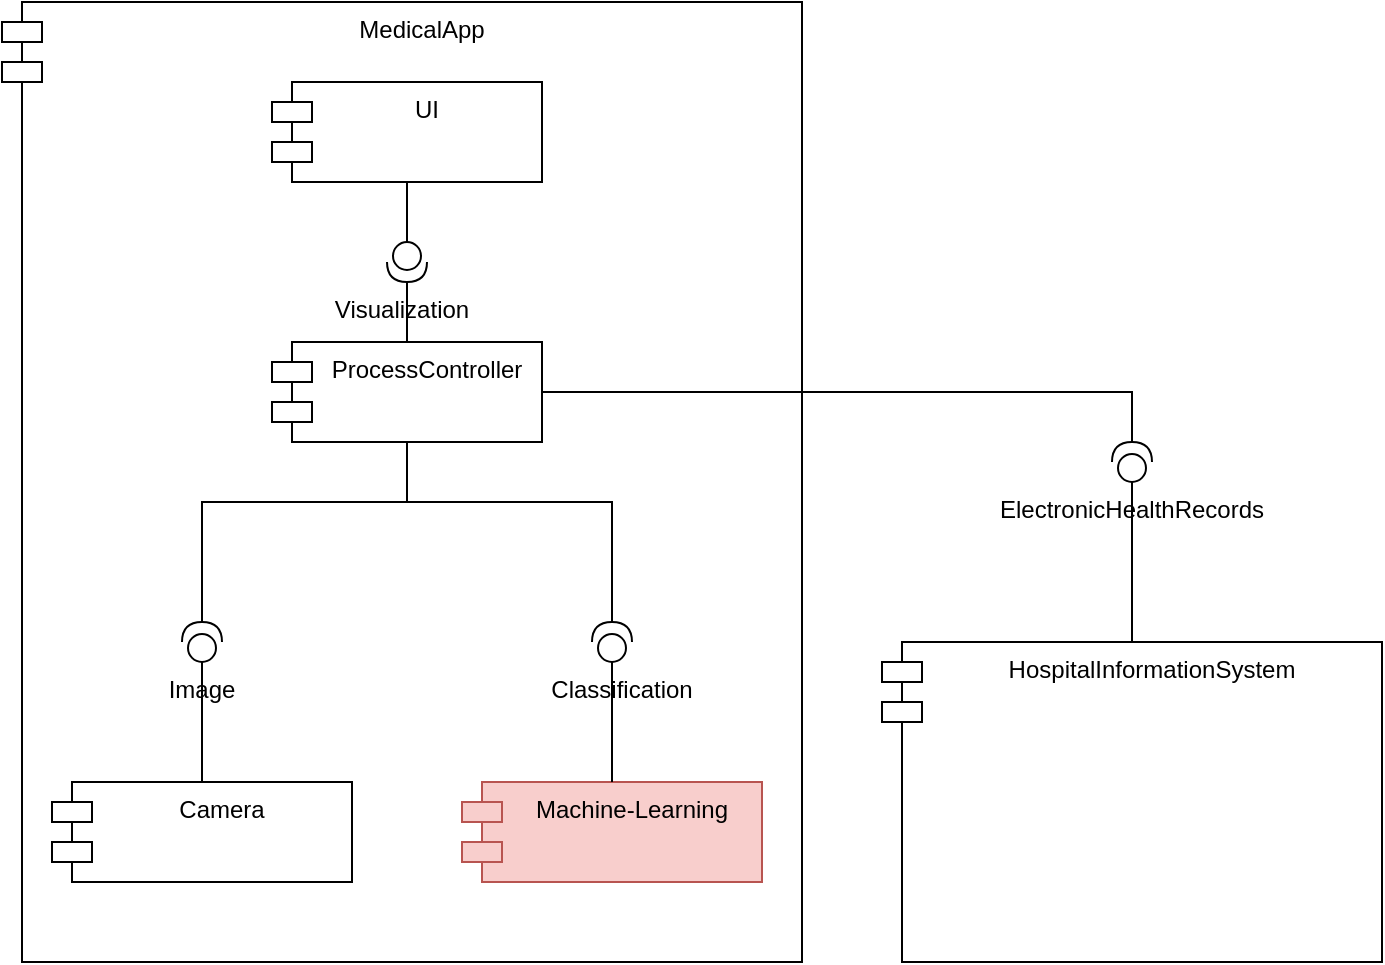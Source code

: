 <mxfile pages="2">
    <diagram id="B5FKCXFkGyoR0_Crlwwg" name="Page-1">
        <mxGraphModel dx="1122" dy="877" grid="1" gridSize="10" guides="1" tooltips="1" connect="1" arrows="1" fold="1" page="1" pageScale="1" pageWidth="827" pageHeight="1169" math="0" shadow="0">
            <root>
                <mxCell id="0"/>
                <mxCell id="1" parent="0"/>
                <mxCell id="CMDsCHogCMOUHDIitvif-1" value="MedicalApp" style="shape=module;align=left;spacingLeft=20;align=center;verticalAlign=top;" parent="1" vertex="1">
                    <mxGeometry x="70" y="100" width="400" height="480" as="geometry"/>
                </mxCell>
                <mxCell id="CMDsCHogCMOUHDIitvif-12" style="edgeStyle=orthogonalEdgeStyle;rounded=0;orthogonalLoop=1;jettySize=auto;html=1;entryX=1;entryY=0.5;entryDx=0;entryDy=0;entryPerimeter=0;endArrow=none;endFill=0;" parent="1" source="CMDsCHogCMOUHDIitvif-2" target="CMDsCHogCMOUHDIitvif-10" edge="1">
                    <mxGeometry relative="1" as="geometry">
                        <Array as="points">
                            <mxPoint x="273" y="350"/>
                            <mxPoint x="170" y="350"/>
                        </Array>
                    </mxGeometry>
                </mxCell>
                <mxCell id="CMDsCHogCMOUHDIitvif-13" style="edgeStyle=orthogonalEdgeStyle;rounded=0;orthogonalLoop=1;jettySize=auto;html=1;entryX=1;entryY=0.5;entryDx=0;entryDy=0;entryPerimeter=0;endArrow=none;endFill=0;" parent="1" source="CMDsCHogCMOUHDIitvif-2" target="CMDsCHogCMOUHDIitvif-11" edge="1">
                    <mxGeometry relative="1" as="geometry">
                        <Array as="points">
                            <mxPoint x="273" y="350"/>
                            <mxPoint x="375" y="350"/>
                        </Array>
                    </mxGeometry>
                </mxCell>
                <mxCell id="CMDsCHogCMOUHDIitvif-20" style="edgeStyle=orthogonalEdgeStyle;rounded=0;orthogonalLoop=1;jettySize=auto;html=1;entryX=1;entryY=0.5;entryDx=0;entryDy=0;entryPerimeter=0;endArrow=none;endFill=0;" parent="1" source="CMDsCHogCMOUHDIitvif-2" target="CMDsCHogCMOUHDIitvif-19" edge="1">
                    <mxGeometry relative="1" as="geometry"/>
                </mxCell>
                <mxCell id="CMDsCHogCMOUHDIitvif-2" value="ProcessController" style="shape=module;align=left;spacingLeft=20;align=center;verticalAlign=top;" parent="1" vertex="1">
                    <mxGeometry x="205" y="270" width="135" height="50" as="geometry"/>
                </mxCell>
                <mxCell id="CMDsCHogCMOUHDIitvif-3" value="Camera" style="shape=module;align=left;spacingLeft=20;align=center;verticalAlign=top;" parent="1" vertex="1">
                    <mxGeometry x="95" y="490" width="150" height="50" as="geometry"/>
                </mxCell>
                <mxCell id="CMDsCHogCMOUHDIitvif-4" value="Machine-Learning" style="shape=module;align=left;spacingLeft=20;align=center;verticalAlign=top;fillColor=#f8cecc;strokeColor=#b85450;" parent="1" vertex="1">
                    <mxGeometry x="300" y="490" width="150" height="50" as="geometry"/>
                </mxCell>
                <mxCell id="CMDsCHogCMOUHDIitvif-5" value="HospitalInformationSystem" style="shape=module;align=left;spacingLeft=20;align=center;verticalAlign=top;" parent="1" vertex="1">
                    <mxGeometry x="510" y="420" width="250" height="160" as="geometry"/>
                </mxCell>
                <mxCell id="CMDsCHogCMOUHDIitvif-8" style="edgeStyle=orthogonalEdgeStyle;rounded=0;orthogonalLoop=1;jettySize=auto;html=1;entryX=0;entryY=0.5;entryDx=0;entryDy=0;entryPerimeter=0;endArrow=none;endFill=0;" parent="1" source="CMDsCHogCMOUHDIitvif-6" target="CMDsCHogCMOUHDIitvif-7" edge="1">
                    <mxGeometry relative="1" as="geometry"/>
                </mxCell>
                <mxCell id="CMDsCHogCMOUHDIitvif-6" value="UI" style="shape=module;align=left;spacingLeft=20;align=center;verticalAlign=top;" parent="1" vertex="1">
                    <mxGeometry x="205" y="140" width="135" height="50" as="geometry"/>
                </mxCell>
                <mxCell id="CMDsCHogCMOUHDIitvif-9" style="edgeStyle=orthogonalEdgeStyle;rounded=0;orthogonalLoop=1;jettySize=auto;html=1;entryX=0.5;entryY=0;entryDx=0;entryDy=0;endArrow=none;endFill=0;" parent="1" source="CMDsCHogCMOUHDIitvif-7" target="CMDsCHogCMOUHDIitvif-2" edge="1">
                    <mxGeometry relative="1" as="geometry"/>
                </mxCell>
                <mxCell id="CMDsCHogCMOUHDIitvif-7" value="" style="shape=providedRequiredInterface;html=1;verticalLabelPosition=bottom;rotation=90;" parent="1" vertex="1">
                    <mxGeometry x="262.5" y="220" width="20" height="20" as="geometry"/>
                </mxCell>
                <mxCell id="CMDsCHogCMOUHDIitvif-14" style="edgeStyle=orthogonalEdgeStyle;rounded=0;orthogonalLoop=1;jettySize=auto;html=1;entryX=0.5;entryY=0;entryDx=0;entryDy=0;endArrow=none;endFill=0;" parent="1" source="CMDsCHogCMOUHDIitvif-10" target="CMDsCHogCMOUHDIitvif-3" edge="1">
                    <mxGeometry relative="1" as="geometry"/>
                </mxCell>
                <mxCell id="CMDsCHogCMOUHDIitvif-10" value="" style="shape=providedRequiredInterface;html=1;verticalLabelPosition=bottom;rotation=-90;" parent="1" vertex="1">
                    <mxGeometry x="160" y="410" width="20" height="20" as="geometry"/>
                </mxCell>
                <mxCell id="CMDsCHogCMOUHDIitvif-15" style="edgeStyle=orthogonalEdgeStyle;rounded=0;orthogonalLoop=1;jettySize=auto;html=1;entryX=0.5;entryY=0;entryDx=0;entryDy=0;endArrow=none;endFill=0;" parent="1" source="CMDsCHogCMOUHDIitvif-11" target="CMDsCHogCMOUHDIitvif-4" edge="1">
                    <mxGeometry relative="1" as="geometry"/>
                </mxCell>
                <mxCell id="CMDsCHogCMOUHDIitvif-11" value="" style="shape=providedRequiredInterface;html=1;verticalLabelPosition=bottom;rotation=-90;" parent="1" vertex="1">
                    <mxGeometry x="365" y="410" width="20" height="20" as="geometry"/>
                </mxCell>
                <mxCell id="CMDsCHogCMOUHDIitvif-16" value="Visualization" style="text;align=center;fontStyle=0;verticalAlign=middle;spacingLeft=3;spacingRight=3;strokeColor=none;rotatable=0;points=[[0,0.5],[1,0.5]];portConstraint=eastwest;" parent="1" vertex="1">
                    <mxGeometry x="230" y="240" width="80" height="26" as="geometry"/>
                </mxCell>
                <mxCell id="CMDsCHogCMOUHDIitvif-17" value="Image" style="text;align=center;fontStyle=0;verticalAlign=middle;spacingLeft=3;spacingRight=3;strokeColor=none;rotatable=0;points=[[0,0.5],[1,0.5]];portConstraint=eastwest;" parent="1" vertex="1">
                    <mxGeometry x="130" y="430" width="80" height="26" as="geometry"/>
                </mxCell>
                <mxCell id="CMDsCHogCMOUHDIitvif-18" value="Classification" style="text;align=center;fontStyle=0;verticalAlign=middle;spacingLeft=3;spacingRight=3;strokeColor=none;rotatable=0;points=[[0,0.5],[1,0.5]];portConstraint=eastwest;" parent="1" vertex="1">
                    <mxGeometry x="340" y="430" width="80" height="26" as="geometry"/>
                </mxCell>
                <mxCell id="CMDsCHogCMOUHDIitvif-21" style="edgeStyle=orthogonalEdgeStyle;rounded=0;orthogonalLoop=1;jettySize=auto;html=1;entryX=0.5;entryY=0;entryDx=0;entryDy=0;endArrow=none;endFill=0;" parent="1" source="CMDsCHogCMOUHDIitvif-19" target="CMDsCHogCMOUHDIitvif-5" edge="1">
                    <mxGeometry relative="1" as="geometry"/>
                </mxCell>
                <mxCell id="CMDsCHogCMOUHDIitvif-19" value="" style="shape=providedRequiredInterface;html=1;verticalLabelPosition=bottom;rotation=-90;" parent="1" vertex="1">
                    <mxGeometry x="625" y="320" width="20" height="20" as="geometry"/>
                </mxCell>
                <mxCell id="CMDsCHogCMOUHDIitvif-22" value="ElectronicHealthRecords" style="text;align=center;fontStyle=0;verticalAlign=middle;spacingLeft=3;spacingRight=3;strokeColor=none;rotatable=0;points=[[0,0.5],[1,0.5]];portConstraint=eastwest;" parent="1" vertex="1">
                    <mxGeometry x="595" y="340" width="80" height="26" as="geometry"/>
                </mxCell>
            </root>
        </mxGraphModel>
    </diagram>
    <diagram id="8oqBVqHIeyNooyLVaiBM" name="Page-2">
        <mxGraphModel dx="1402" dy="1096" grid="1" gridSize="10" guides="1" tooltips="1" connect="1" arrows="1" fold="1" page="1" pageScale="1" pageWidth="827" pageHeight="1169" math="0" shadow="0">
            <root>
                <mxCell id="0"/>
                <mxCell id="1" parent="0"/>
                <mxCell id="PZljR-ChbD5WToFiUhOe-1" value="MedicalApp" style="shape=module;align=left;spacingLeft=20;align=center;verticalAlign=top;" parent="1" vertex="1">
                    <mxGeometry x="70" y="100" width="400" height="480" as="geometry"/>
                </mxCell>
                <mxCell id="PZljR-ChbD5WToFiUhOe-2" style="edgeStyle=orthogonalEdgeStyle;rounded=0;orthogonalLoop=1;jettySize=auto;html=1;entryX=1;entryY=0.5;entryDx=0;entryDy=0;entryPerimeter=0;endArrow=none;endFill=0;" parent="1" source="PZljR-ChbD5WToFiUhOe-5" target="PZljR-ChbD5WToFiUhOe-14" edge="1">
                    <mxGeometry relative="1" as="geometry">
                        <Array as="points">
                            <mxPoint x="273" y="350"/>
                            <mxPoint x="170" y="350"/>
                        </Array>
                    </mxGeometry>
                </mxCell>
                <mxCell id="PZljR-ChbD5WToFiUhOe-3" style="edgeStyle=orthogonalEdgeStyle;rounded=0;orthogonalLoop=1;jettySize=auto;html=1;entryX=1;entryY=0.5;entryDx=0;entryDy=0;entryPerimeter=0;endArrow=none;endFill=0;" parent="1" source="PZljR-ChbD5WToFiUhOe-5" target="PZljR-ChbD5WToFiUhOe-16" edge="1">
                    <mxGeometry relative="1" as="geometry">
                        <Array as="points">
                            <mxPoint x="273" y="350"/>
                            <mxPoint x="375" y="350"/>
                        </Array>
                    </mxGeometry>
                </mxCell>
                <mxCell id="PZljR-ChbD5WToFiUhOe-4" style="edgeStyle=orthogonalEdgeStyle;rounded=0;orthogonalLoop=1;jettySize=auto;html=1;entryX=1;entryY=0.5;entryDx=0;entryDy=0;entryPerimeter=0;endArrow=none;endFill=0;" parent="1" source="PZljR-ChbD5WToFiUhOe-5" target="PZljR-ChbD5WToFiUhOe-21" edge="1">
                    <mxGeometry relative="1" as="geometry"/>
                </mxCell>
                <mxCell id="PZljR-ChbD5WToFiUhOe-5" value="ProcessController" style="shape=module;align=left;spacingLeft=20;align=center;verticalAlign=top;" parent="1" vertex="1">
                    <mxGeometry x="205" y="270" width="135" height="50" as="geometry"/>
                </mxCell>
                <mxCell id="PZljR-ChbD5WToFiUhOe-6" value="Camera" style="shape=module;align=left;spacingLeft=20;align=center;verticalAlign=top;" parent="1" vertex="1">
                    <mxGeometry x="95" y="490" width="150" height="50" as="geometry"/>
                </mxCell>
                <mxCell id="PZljR-ChbD5WToFiUhOe-7" value="Machine-Learning" style="shape=module;align=left;spacingLeft=20;align=center;verticalAlign=top;fillColor=#f8cecc;strokeColor=#b85450;" parent="1" vertex="1">
                    <mxGeometry x="300" y="490" width="150" height="50" as="geometry"/>
                </mxCell>
                <mxCell id="PZljR-ChbD5WToFiUhOe-8" value="HospitalInformationSystem" style="shape=module;align=left;spacingLeft=20;align=center;verticalAlign=top;" parent="1" vertex="1">
                    <mxGeometry x="510" y="420" width="250" height="160" as="geometry"/>
                </mxCell>
                <mxCell id="PZljR-ChbD5WToFiUhOe-9" style="edgeStyle=orthogonalEdgeStyle;rounded=0;orthogonalLoop=1;jettySize=auto;html=1;entryX=0;entryY=0.5;entryDx=0;entryDy=0;entryPerimeter=0;endArrow=none;endFill=0;" parent="1" source="PZljR-ChbD5WToFiUhOe-10" target="PZljR-ChbD5WToFiUhOe-12" edge="1">
                    <mxGeometry relative="1" as="geometry"/>
                </mxCell>
                <mxCell id="PZljR-ChbD5WToFiUhOe-10" value="UI" style="shape=module;align=left;spacingLeft=20;align=center;verticalAlign=top;" parent="1" vertex="1">
                    <mxGeometry x="205" y="140" width="135" height="50" as="geometry"/>
                </mxCell>
                <mxCell id="PZljR-ChbD5WToFiUhOe-11" style="edgeStyle=orthogonalEdgeStyle;rounded=0;orthogonalLoop=1;jettySize=auto;html=1;entryX=0.5;entryY=0;entryDx=0;entryDy=0;endArrow=none;endFill=0;" parent="1" source="PZljR-ChbD5WToFiUhOe-12" target="PZljR-ChbD5WToFiUhOe-5" edge="1">
                    <mxGeometry relative="1" as="geometry"/>
                </mxCell>
                <mxCell id="PZljR-ChbD5WToFiUhOe-12" value="" style="shape=providedRequiredInterface;html=1;verticalLabelPosition=bottom;rotation=90;" parent="1" vertex="1">
                    <mxGeometry x="262.5" y="220" width="20" height="20" as="geometry"/>
                </mxCell>
                <mxCell id="PZljR-ChbD5WToFiUhOe-13" style="edgeStyle=orthogonalEdgeStyle;rounded=0;orthogonalLoop=1;jettySize=auto;html=1;entryX=0.5;entryY=0;entryDx=0;entryDy=0;endArrow=none;endFill=0;" parent="1" source="PZljR-ChbD5WToFiUhOe-14" target="PZljR-ChbD5WToFiUhOe-6" edge="1">
                    <mxGeometry relative="1" as="geometry"/>
                </mxCell>
                <mxCell id="PZljR-ChbD5WToFiUhOe-14" value="" style="shape=providedRequiredInterface;html=1;verticalLabelPosition=bottom;rotation=-90;" parent="1" vertex="1">
                    <mxGeometry x="160" y="410" width="20" height="20" as="geometry"/>
                </mxCell>
                <mxCell id="PZljR-ChbD5WToFiUhOe-15" style="edgeStyle=orthogonalEdgeStyle;rounded=0;orthogonalLoop=1;jettySize=auto;html=1;entryX=0.5;entryY=0;entryDx=0;entryDy=0;endArrow=none;endFill=0;" parent="1" source="PZljR-ChbD5WToFiUhOe-16" target="PZljR-ChbD5WToFiUhOe-7" edge="1">
                    <mxGeometry relative="1" as="geometry"/>
                </mxCell>
                <mxCell id="PZljR-ChbD5WToFiUhOe-16" value="" style="shape=providedRequiredInterface;html=1;verticalLabelPosition=bottom;rotation=-90;" parent="1" vertex="1">
                    <mxGeometry x="365" y="410" width="20" height="20" as="geometry"/>
                </mxCell>
                <mxCell id="PZljR-ChbD5WToFiUhOe-17" value="Visualization" style="text;align=center;fontStyle=0;verticalAlign=middle;spacingLeft=3;spacingRight=3;strokeColor=none;rotatable=0;points=[[0,0.5],[1,0.5]];portConstraint=eastwest;" parent="1" vertex="1">
                    <mxGeometry x="230" y="240" width="80" height="26" as="geometry"/>
                </mxCell>
                <mxCell id="PZljR-ChbD5WToFiUhOe-18" value="Image" style="text;align=center;fontStyle=0;verticalAlign=middle;spacingLeft=3;spacingRight=3;strokeColor=none;rotatable=0;points=[[0,0.5],[1,0.5]];portConstraint=eastwest;" parent="1" vertex="1">
                    <mxGeometry x="130" y="430" width="80" height="26" as="geometry"/>
                </mxCell>
                <mxCell id="PZljR-ChbD5WToFiUhOe-19" value="Classification" style="text;align=center;fontStyle=0;verticalAlign=middle;spacingLeft=3;spacingRight=3;strokeColor=none;rotatable=0;points=[[0,0.5],[1,0.5]];portConstraint=eastwest;" parent="1" vertex="1">
                    <mxGeometry x="340" y="430" width="80" height="26" as="geometry"/>
                </mxCell>
                <mxCell id="PZljR-ChbD5WToFiUhOe-20" style="edgeStyle=orthogonalEdgeStyle;rounded=0;orthogonalLoop=1;jettySize=auto;html=1;entryX=0.5;entryY=0;entryDx=0;entryDy=0;endArrow=none;endFill=0;" parent="1" source="PZljR-ChbD5WToFiUhOe-21" target="PZljR-ChbD5WToFiUhOe-8" edge="1">
                    <mxGeometry relative="1" as="geometry"/>
                </mxCell>
                <mxCell id="PZljR-ChbD5WToFiUhOe-21" value="" style="shape=providedRequiredInterface;html=1;verticalLabelPosition=bottom;rotation=-90;" parent="1" vertex="1">
                    <mxGeometry x="625" y="320" width="20" height="20" as="geometry"/>
                </mxCell>
                <mxCell id="PZljR-ChbD5WToFiUhOe-22" value="ElectronicHealthRecords" style="text;align=center;fontStyle=0;verticalAlign=middle;spacingLeft=3;spacingRight=3;strokeColor=none;rotatable=0;points=[[0,0.5],[1,0.5]];portConstraint=eastwest;" parent="1" vertex="1">
                    <mxGeometry x="595" y="340" width="80" height="26" as="geometry"/>
                </mxCell>
            </root>
        </mxGraphModel>
    </diagram>
    <diagram id="_MRBAaH0QkNxH5CmCTh8" name="Seite-3">
        <mxGraphModel dx="1402" dy="2265" grid="1" gridSize="10" guides="1" tooltips="1" connect="1" arrows="1" fold="1" page="1" pageScale="1" pageWidth="827" pageHeight="1169" math="0" shadow="0">
            <root>
                <mxCell id="0"/>
                <mxCell id="1" parent="0"/>
                <mxCell id="-FY1NBIczUNaVw4IfBYo-1" value="MedicalApp" style="shape=module;align=left;spacingLeft=20;align=center;verticalAlign=top;" parent="1" vertex="1">
                    <mxGeometry x="70" y="100" width="690" height="110" as="geometry"/>
                </mxCell>
                <mxCell id="-FY1NBIczUNaVw4IfBYo-4" style="edgeStyle=orthogonalEdgeStyle;rounded=0;orthogonalLoop=1;jettySize=auto;html=1;entryX=1;entryY=0.5;entryDx=0;entryDy=0;entryPerimeter=0;endArrow=none;endFill=0;" parent="1" source="-FY1NBIczUNaVw4IfBYo-5" target="-FY1NBIczUNaVw4IfBYo-21" edge="1">
                    <mxGeometry relative="1" as="geometry"/>
                </mxCell>
                <mxCell id="-FY1NBIczUNaVw4IfBYo-5" value="ProcessController" style="shape=module;align=left;spacingLeft=20;align=center;verticalAlign=top;" parent="1" vertex="1">
                    <mxGeometry x="205" y="270" width="135" height="50" as="geometry"/>
                </mxCell>
                <mxCell id="-FY1NBIczUNaVw4IfBYo-8" value="InformationSystem&#10;&lt;&lt;DocCirrus&gt;&gt;&#10;&lt;&lt;HeiCloud&gt;&gt;" style="shape=module;align=left;spacingLeft=20;align=center;verticalAlign=top;" parent="1" vertex="1">
                    <mxGeometry x="510" y="420" width="250" height="160" as="geometry"/>
                </mxCell>
                <mxCell id="-FY1NBIczUNaVw4IfBYo-9" style="edgeStyle=orthogonalEdgeStyle;rounded=0;orthogonalLoop=1;jettySize=auto;html=1;entryX=0;entryY=0.5;entryDx=0;entryDy=0;entryPerimeter=0;endArrow=none;endFill=0;" parent="1" source="-FY1NBIczUNaVw4IfBYo-10" target="-FY1NBIczUNaVw4IfBYo-12" edge="1">
                    <mxGeometry relative="1" as="geometry"/>
                </mxCell>
                <mxCell id="-FY1NBIczUNaVw4IfBYo-10" value="UI" style="shape=module;align=left;spacingLeft=20;align=center;verticalAlign=top;" parent="1" vertex="1">
                    <mxGeometry x="205" y="140" width="135" height="50" as="geometry"/>
                </mxCell>
                <mxCell id="-FY1NBIczUNaVw4IfBYo-11" style="edgeStyle=orthogonalEdgeStyle;rounded=0;orthogonalLoop=1;jettySize=auto;html=1;entryX=0.5;entryY=0;entryDx=0;entryDy=0;endArrow=none;endFill=0;" parent="1" source="-FY1NBIczUNaVw4IfBYo-12" target="-FY1NBIczUNaVw4IfBYo-5" edge="1">
                    <mxGeometry relative="1" as="geometry"/>
                </mxCell>
                <mxCell id="-FY1NBIczUNaVw4IfBYo-12" value="" style="shape=providedRequiredInterface;html=1;verticalLabelPosition=bottom;rotation=90;" parent="1" vertex="1">
                    <mxGeometry x="262.5" y="220" width="20" height="20" as="geometry"/>
                </mxCell>
                <mxCell id="-FY1NBIczUNaVw4IfBYo-17" value="Visualization" style="text;align=center;fontStyle=0;verticalAlign=middle;spacingLeft=3;spacingRight=3;strokeColor=none;rotatable=0;points=[[0,0.5],[1,0.5]];portConstraint=eastwest;" parent="1" vertex="1">
                    <mxGeometry x="230" y="240" width="80" height="26" as="geometry"/>
                </mxCell>
                <mxCell id="-FY1NBIczUNaVw4IfBYo-20" style="edgeStyle=orthogonalEdgeStyle;rounded=0;orthogonalLoop=1;jettySize=auto;html=1;entryX=0.5;entryY=0;entryDx=0;entryDy=0;endArrow=none;endFill=0;" parent="1" source="-FY1NBIczUNaVw4IfBYo-21" target="-FY1NBIczUNaVw4IfBYo-8" edge="1">
                    <mxGeometry relative="1" as="geometry"/>
                </mxCell>
                <mxCell id="-FY1NBIczUNaVw4IfBYo-21" value="" style="shape=providedRequiredInterface;html=1;verticalLabelPosition=bottom;rotation=-90;" parent="1" vertex="1">
                    <mxGeometry x="625" y="320" width="20" height="20" as="geometry"/>
                </mxCell>
                <mxCell id="-FY1NBIczUNaVw4IfBYo-22" value="ElectronicHealthRecords" style="text;align=center;fontStyle=0;verticalAlign=middle;spacingLeft=3;spacingRight=3;strokeColor=none;rotatable=0;points=[[0,0.5],[1,0.5]];portConstraint=eastwest;" parent="1" vertex="1">
                    <mxGeometry x="595" y="340" width="80" height="26" as="geometry"/>
                </mxCell>
                <mxCell id="-FY1NBIczUNaVw4IfBYo-23" value="" style="sketch=0;pointerEvents=1;shadow=0;dashed=0;html=1;strokeColor=none;labelPosition=center;verticalLabelPosition=bottom;verticalAlign=top;align=center;fillColor=#515151;shape=mxgraph.mscae.enterprise.database_server" parent="1" vertex="1">
                    <mxGeometry x="278" y="650" width="38" height="50" as="geometry"/>
                </mxCell>
                <mxCell id="-FY1NBIczUNaVw4IfBYo-24" value="" style="sketch=0;pointerEvents=1;shadow=0;dashed=0;html=1;strokeColor=none;labelPosition=center;verticalLabelPosition=bottom;verticalAlign=top;align=center;fillColor=#515151;shape=mxgraph.mscae.enterprise.database_server" parent="1" vertex="1">
                    <mxGeometry x="288" y="744" width="38" height="50" as="geometry"/>
                </mxCell>
                <mxCell id="-FY1NBIczUNaVw4IfBYo-25" value="" style="sketch=0;pointerEvents=1;shadow=0;dashed=0;html=1;strokeColor=none;labelPosition=center;verticalLabelPosition=bottom;verticalAlign=top;align=center;fillColor=#515151;shape=mxgraph.mscae.system_center.central_administration_site_sql" parent="1" vertex="1">
                    <mxGeometry x="223" y="754" width="38" height="50" as="geometry"/>
                </mxCell>
                <mxCell id="-FY1NBIczUNaVw4IfBYo-26" value="" style="sketch=0;pointerEvents=1;shadow=0;dashed=0;html=1;strokeColor=none;labelPosition=center;verticalLabelPosition=bottom;verticalAlign=top;align=center;fillColor=#515151;shape=mxgraph.mscae.system_center.cloud_distribution_point" parent="1" vertex="1">
                    <mxGeometry x="138" y="754" width="46" height="50" as="geometry"/>
                </mxCell>
                <mxCell id="-FY1NBIczUNaVw4IfBYo-27" value="" style="sketch=0;pointerEvents=1;shadow=0;dashed=0;html=1;strokeColor=none;labelPosition=center;verticalLabelPosition=bottom;verticalAlign=top;align=center;fillColor=#515151;shape=mxgraph.mscae.system_center.distribution_point" parent="1" vertex="1">
                    <mxGeometry x="134" y="684" width="44" height="50" as="geometry"/>
                </mxCell>
                <mxCell id="-FY1NBIczUNaVw4IfBYo-28" value="" style="sketch=0;pointerEvents=1;shadow=0;dashed=0;html=1;strokeColor=none;labelPosition=center;verticalLabelPosition=bottom;verticalAlign=top;align=center;fillColor=#515151;shape=mxgraph.mscae.system_center.management_point" parent="1" vertex="1">
                    <mxGeometry x="214" y="684" width="48" height="50" as="geometry"/>
                </mxCell>
                <mxCell id="-FY1NBIczUNaVw4IfBYo-29" value="" style="sketch=0;pointerEvents=1;shadow=0;dashed=0;html=1;strokeColor=none;labelPosition=center;verticalLabelPosition=bottom;verticalAlign=top;align=center;fillColor=#515151;shape=mxgraph.mscae.system_center.primary_site" parent="1" vertex="1">
                    <mxGeometry x="625" y="490" width="38" height="50" as="geometry"/>
                </mxCell>
                <mxCell id="-FY1NBIczUNaVw4IfBYo-30" value="&amp;lt;&amp;lt;Experimentalpraxis&amp;gt;&amp;gt;" style="html=1;dashed=1;rounded=1;absoluteArcSize=1;arcSize=20;verticalAlign=top;align=left;spacingTop=20;spacingLeft=20;" parent="1" vertex="1">
                    <mxGeometry x="130" y="-560" width="506" height="230" as="geometry"/>
                </mxCell>
                <mxCell id="-FY1NBIczUNaVw4IfBYo-31" value="" style="group;resizeWidth=0;resizeHeight=0;" parent="-FY1NBIczUNaVw4IfBYo-30" vertex="1">
                    <mxGeometry width="80" height="20" relative="1" as="geometry">
                        <mxPoint x="30" y="-10" as="offset"/>
                    </mxGeometry>
                </mxCell>
                <mxCell id="-FY1NBIczUNaVw4IfBYo-32" value="" style="resizeWidth=0;resizeHeight=0;points=[[0,0],[0.5,0],[1,0]];" parent="-FY1NBIczUNaVw4IfBYo-31" vertex="1">
                    <mxGeometry width="20" height="20" relative="1" as="geometry">
                        <mxPoint as="offset"/>
                    </mxGeometry>
                </mxCell>
                <mxCell id="-FY1NBIczUNaVw4IfBYo-33" value="" style="resizeWidth=0;resizeHeight=0;points=[[0,0],[0.5,0],[1,0]];" parent="-FY1NBIczUNaVw4IfBYo-31" vertex="1">
                    <mxGeometry width="20" height="20" relative="1" as="geometry">
                        <mxPoint x="20" as="offset"/>
                    </mxGeometry>
                </mxCell>
                <mxCell id="-FY1NBIczUNaVw4IfBYo-34" value="" style="resizeWidth=0;resizeHeight=0;points=[[0,0],[0.5,0],[1,0]];" parent="-FY1NBIczUNaVw4IfBYo-31" vertex="1">
                    <mxGeometry width="20" height="20" relative="1" as="geometry">
                        <mxPoint x="40" as="offset"/>
                    </mxGeometry>
                </mxCell>
                <mxCell id="-FY1NBIczUNaVw4IfBYo-35" value="" style="resizeWidth=0;resizeHeight=0;points=[[0,0],[0.5,0],[1,0]];" parent="-FY1NBIczUNaVw4IfBYo-31" vertex="1">
                    <mxGeometry width="20" height="20" relative="1" as="geometry">
                        <mxPoint x="60" as="offset"/>
                    </mxGeometry>
                </mxCell>
                <mxCell id="-FY1NBIczUNaVw4IfBYo-36" value="" style="group;resizeWidth=0;resizeHeight=0;" parent="-FY1NBIczUNaVw4IfBYo-30" vertex="1">
                    <mxGeometry x="1" width="80" height="20" relative="1" as="geometry">
                        <mxPoint x="-110" y="-10" as="offset"/>
                    </mxGeometry>
                </mxCell>
                <mxCell id="-FY1NBIczUNaVw4IfBYo-37" value="" style="resizeWidth=0;resizeHeight=0;points=[[0,0],[0.5,0],[1,0]];" parent="-FY1NBIczUNaVw4IfBYo-36" vertex="1">
                    <mxGeometry width="20" height="20" relative="1" as="geometry">
                        <mxPoint as="offset"/>
                    </mxGeometry>
                </mxCell>
                <mxCell id="-FY1NBIczUNaVw4IfBYo-38" value="" style="resizeWidth=0;resizeHeight=0;points=[[0,0],[0.5,0],[1,0]];" parent="-FY1NBIczUNaVw4IfBYo-36" vertex="1">
                    <mxGeometry width="20" height="20" relative="1" as="geometry">
                        <mxPoint x="20" as="offset"/>
                    </mxGeometry>
                </mxCell>
                <mxCell id="-FY1NBIczUNaVw4IfBYo-39" value="" style="resizeWidth=0;resizeHeight=0;points=[[0,0],[0.5,0],[1,0]];" parent="-FY1NBIczUNaVw4IfBYo-36" vertex="1">
                    <mxGeometry width="20" height="20" relative="1" as="geometry">
                        <mxPoint x="40" as="offset"/>
                    </mxGeometry>
                </mxCell>
                <mxCell id="-FY1NBIczUNaVw4IfBYo-40" value="" style="resizeWidth=0;resizeHeight=0;points=[[0,0],[0.5,0],[1,0]];" parent="-FY1NBIczUNaVw4IfBYo-36" vertex="1">
                    <mxGeometry width="20" height="20" relative="1" as="geometry">
                        <mxPoint x="60" as="offset"/>
                    </mxGeometry>
                </mxCell>
                <mxCell id="-FY1NBIczUNaVw4IfBYo-41" value="" style="group;resizeWidth=0;resizeHeight=0;" parent="-FY1NBIczUNaVw4IfBYo-30" vertex="1">
                    <mxGeometry y="1" width="80" height="20" relative="1" as="geometry">
                        <mxPoint x="30" y="-10" as="offset"/>
                    </mxGeometry>
                </mxCell>
                <mxCell id="-FY1NBIczUNaVw4IfBYo-42" value="" style="resizeWidth=0;resizeHeight=0;points=[[0,1],[0.5,1],[1,1]];" parent="-FY1NBIczUNaVw4IfBYo-41" vertex="1">
                    <mxGeometry width="20" height="20" relative="1" as="geometry">
                        <mxPoint as="offset"/>
                    </mxGeometry>
                </mxCell>
                <mxCell id="-FY1NBIczUNaVw4IfBYo-43" value="" style="resizeWidth=0;resizeHeight=0;points=[[0,1],[0.5,1],[1,1]];" parent="-FY1NBIczUNaVw4IfBYo-41" vertex="1">
                    <mxGeometry width="20" height="20" relative="1" as="geometry">
                        <mxPoint x="20" as="offset"/>
                    </mxGeometry>
                </mxCell>
                <mxCell id="-FY1NBIczUNaVw4IfBYo-44" value="" style="resizeWidth=0;resizeHeight=0;points=[[0,1],[0.5,1],[1,1]];" parent="-FY1NBIczUNaVw4IfBYo-41" vertex="1">
                    <mxGeometry width="20" height="20" relative="1" as="geometry">
                        <mxPoint x="40" as="offset"/>
                    </mxGeometry>
                </mxCell>
                <mxCell id="-FY1NBIczUNaVw4IfBYo-45" value="" style="resizeWidth=0;resizeHeight=0;points=[[0,1],[0.5,1],[1,1]];" parent="-FY1NBIczUNaVw4IfBYo-41" vertex="1">
                    <mxGeometry width="20" height="20" relative="1" as="geometry">
                        <mxPoint x="60" as="offset"/>
                    </mxGeometry>
                </mxCell>
                <mxCell id="-FY1NBIczUNaVw4IfBYo-46" value="" style="group;resizeWidth=0;resizeHeight=0;" parent="-FY1NBIczUNaVw4IfBYo-30" vertex="1">
                    <mxGeometry x="1" y="1" width="80" height="20" relative="1" as="geometry">
                        <mxPoint x="-110" y="-10" as="offset"/>
                    </mxGeometry>
                </mxCell>
                <mxCell id="-FY1NBIczUNaVw4IfBYo-47" value="" style="resizeWidth=0;resizeHeight=0;points=[[0,1],[0.5,1],[1,1]];" parent="-FY1NBIczUNaVw4IfBYo-46" vertex="1">
                    <mxGeometry width="20" height="20" relative="1" as="geometry">
                        <mxPoint as="offset"/>
                    </mxGeometry>
                </mxCell>
                <mxCell id="-FY1NBIczUNaVw4IfBYo-48" value="" style="resizeWidth=0;resizeHeight=0;points=[[0,1],[0.5,1],[1,1]];" parent="-FY1NBIczUNaVw4IfBYo-46" vertex="1">
                    <mxGeometry width="20" height="20" relative="1" as="geometry">
                        <mxPoint x="20" as="offset"/>
                    </mxGeometry>
                </mxCell>
                <mxCell id="-FY1NBIczUNaVw4IfBYo-49" value="" style="resizeWidth=0;resizeHeight=0;points=[[0,1],[0.5,1],[1,1]];" parent="-FY1NBIczUNaVw4IfBYo-46" vertex="1">
                    <mxGeometry width="20" height="20" relative="1" as="geometry">
                        <mxPoint x="40" as="offset"/>
                    </mxGeometry>
                </mxCell>
                <mxCell id="-FY1NBIczUNaVw4IfBYo-50" value="" style="resizeWidth=0;resizeHeight=0;points=[[0,1],[0.5,1],[1,1]];" parent="-FY1NBIczUNaVw4IfBYo-46" vertex="1">
                    <mxGeometry width="20" height="20" relative="1" as="geometry">
                        <mxPoint x="60" as="offset"/>
                    </mxGeometry>
                </mxCell>
                <mxCell id="-FY1NBIczUNaVw4IfBYo-51" value="" style="group;resizeWidth=0;resizeHeight=0;" parent="-FY1NBIczUNaVw4IfBYo-30" vertex="1">
                    <mxGeometry width="20" height="80" relative="1" as="geometry">
                        <mxPoint x="-10" y="30" as="offset"/>
                    </mxGeometry>
                </mxCell>
                <mxCell id="-FY1NBIczUNaVw4IfBYo-52" value="" style="resizeWidth=0;resizeHeight=0;points=[[0,0],[0.5,0],[1,0]];" parent="-FY1NBIczUNaVw4IfBYo-51" vertex="1">
                    <mxGeometry width="20" height="20" relative="1" as="geometry">
                        <mxPoint as="offset"/>
                    </mxGeometry>
                </mxCell>
                <mxCell id="-FY1NBIczUNaVw4IfBYo-53" value="" style="resizeWidth=0;resizeHeight=0;points=[[0,0],[0.5,0],[1,0]];" parent="-FY1NBIczUNaVw4IfBYo-51" vertex="1">
                    <mxGeometry width="20" height="20" relative="1" as="geometry">
                        <mxPoint y="20" as="offset"/>
                    </mxGeometry>
                </mxCell>
                <mxCell id="-FY1NBIczUNaVw4IfBYo-54" value="" style="resizeWidth=0;resizeHeight=0;points=[[0,0],[0.5,0],[1,0]];" parent="-FY1NBIczUNaVw4IfBYo-51" vertex="1">
                    <mxGeometry width="20" height="20" relative="1" as="geometry">
                        <mxPoint y="40" as="offset"/>
                    </mxGeometry>
                </mxCell>
                <mxCell id="-FY1NBIczUNaVw4IfBYo-55" value="" style="resizeWidth=0;resizeHeight=0;points=[[0,0],[0.5,0],[1,0]];" parent="-FY1NBIczUNaVw4IfBYo-51" vertex="1">
                    <mxGeometry width="20" height="20" relative="1" as="geometry">
                        <mxPoint y="60" as="offset"/>
                    </mxGeometry>
                </mxCell>
                <mxCell id="-FY1NBIczUNaVw4IfBYo-56" value="" style="group;resizeWidth=0;resizeHeight=0;" parent="-FY1NBIczUNaVw4IfBYo-30" vertex="1">
                    <mxGeometry y="1" width="20" height="80" relative="1" as="geometry">
                        <mxPoint x="-10" y="-110" as="offset"/>
                    </mxGeometry>
                </mxCell>
                <mxCell id="-FY1NBIczUNaVw4IfBYo-57" value="" style="resizeWidth=0;resizeHeight=0;points=[[0,0],[0.5,0],[1,0]];" parent="-FY1NBIczUNaVw4IfBYo-56" vertex="1">
                    <mxGeometry width="20" height="20" relative="1" as="geometry">
                        <mxPoint as="offset"/>
                    </mxGeometry>
                </mxCell>
                <mxCell id="-FY1NBIczUNaVw4IfBYo-58" value="" style="resizeWidth=0;resizeHeight=0;points=[[0,0],[0.5,0],[1,0]];" parent="-FY1NBIczUNaVw4IfBYo-56" vertex="1">
                    <mxGeometry width="20" height="20" relative="1" as="geometry">
                        <mxPoint y="20" as="offset"/>
                    </mxGeometry>
                </mxCell>
                <mxCell id="-FY1NBIczUNaVw4IfBYo-59" value="" style="resizeWidth=0;resizeHeight=0;points=[[0,0],[0.5,0],[1,0]];" parent="-FY1NBIczUNaVw4IfBYo-56" vertex="1">
                    <mxGeometry width="20" height="20" relative="1" as="geometry">
                        <mxPoint y="40" as="offset"/>
                    </mxGeometry>
                </mxCell>
                <mxCell id="-FY1NBIczUNaVw4IfBYo-60" value="" style="resizeWidth=0;resizeHeight=0;points=[[0,0],[0.5,0],[1,0]];" parent="-FY1NBIczUNaVw4IfBYo-56" vertex="1">
                    <mxGeometry width="20" height="20" relative="1" as="geometry">
                        <mxPoint y="60" as="offset"/>
                    </mxGeometry>
                </mxCell>
                <mxCell id="-FY1NBIczUNaVw4IfBYo-61" value="" style="group;resizeWidth=0;resizeHeight=0;" parent="-FY1NBIczUNaVw4IfBYo-30" vertex="1">
                    <mxGeometry x="1" width="20" height="80" relative="1" as="geometry">
                        <mxPoint x="-10" y="30" as="offset"/>
                    </mxGeometry>
                </mxCell>
                <mxCell id="-FY1NBIczUNaVw4IfBYo-62" value="" style="resizeWidth=0;resizeHeight=0;points=[[0,0],[0.5,0],[1,0]];" parent="-FY1NBIczUNaVw4IfBYo-61" vertex="1">
                    <mxGeometry width="20" height="20" relative="1" as="geometry">
                        <mxPoint as="offset"/>
                    </mxGeometry>
                </mxCell>
                <mxCell id="-FY1NBIczUNaVw4IfBYo-63" value="" style="resizeWidth=0;resizeHeight=0;points=[[0,0],[0.5,0],[1,0]];" parent="-FY1NBIczUNaVw4IfBYo-61" vertex="1">
                    <mxGeometry width="20" height="20" relative="1" as="geometry">
                        <mxPoint y="20" as="offset"/>
                    </mxGeometry>
                </mxCell>
                <mxCell id="-FY1NBIczUNaVw4IfBYo-64" value="" style="resizeWidth=0;resizeHeight=0;points=[[0,0],[0.5,0],[1,0]];" parent="-FY1NBIczUNaVw4IfBYo-61" vertex="1">
                    <mxGeometry width="20" height="20" relative="1" as="geometry">
                        <mxPoint y="40" as="offset"/>
                    </mxGeometry>
                </mxCell>
                <mxCell id="-FY1NBIczUNaVw4IfBYo-65" value="" style="resizeWidth=0;resizeHeight=0;points=[[0,0],[0.5,0],[1,0]];" parent="-FY1NBIczUNaVw4IfBYo-61" vertex="1">
                    <mxGeometry width="20" height="20" relative="1" as="geometry">
                        <mxPoint y="60" as="offset"/>
                    </mxGeometry>
                </mxCell>
                <mxCell id="-FY1NBIczUNaVw4IfBYo-66" value="" style="group;resizeWidth=0;resizeHeight=0;" parent="-FY1NBIczUNaVw4IfBYo-30" vertex="1">
                    <mxGeometry x="1" y="1" width="20" height="80" relative="1" as="geometry">
                        <mxPoint x="-10" y="-110" as="offset"/>
                    </mxGeometry>
                </mxCell>
                <mxCell id="-FY1NBIczUNaVw4IfBYo-67" value="" style="resizeWidth=0;resizeHeight=0;points=[[0,0],[0.5,0],[1,0]];" parent="-FY1NBIczUNaVw4IfBYo-66" vertex="1">
                    <mxGeometry width="20" height="20" relative="1" as="geometry">
                        <mxPoint as="offset"/>
                    </mxGeometry>
                </mxCell>
                <mxCell id="-FY1NBIczUNaVw4IfBYo-68" value="" style="resizeWidth=0;resizeHeight=0;points=[[0,0],[0.5,0],[1,0]];" parent="-FY1NBIczUNaVw4IfBYo-66" vertex="1">
                    <mxGeometry width="20" height="20" relative="1" as="geometry">
                        <mxPoint y="20" as="offset"/>
                    </mxGeometry>
                </mxCell>
                <mxCell id="-FY1NBIczUNaVw4IfBYo-69" value="" style="resizeWidth=0;resizeHeight=0;points=[[0,0],[0.5,0],[1,0]];" parent="-FY1NBIczUNaVw4IfBYo-66" vertex="1">
                    <mxGeometry width="20" height="20" relative="1" as="geometry">
                        <mxPoint y="40" as="offset"/>
                    </mxGeometry>
                </mxCell>
                <mxCell id="-FY1NBIczUNaVw4IfBYo-70" value="" style="resizeWidth=0;resizeHeight=0;points=[[0,0],[0.5,0],[1,0]];" parent="-FY1NBIczUNaVw4IfBYo-66" vertex="1">
                    <mxGeometry width="20" height="20" relative="1" as="geometry">
                        <mxPoint y="60" as="offset"/>
                    </mxGeometry>
                </mxCell>
                <mxCell id="-FY1NBIczUNaVw4IfBYo-84" value="" style="aspect=fixed;html=1;points=[];align=center;image;fontSize=12;image=img/lib/azure2/general/Process_Explorer.svg;" parent="-FY1NBIczUNaVw4IfBYo-30" vertex="1">
                    <mxGeometry x="90" y="80" width="61.76" height="60" as="geometry"/>
                </mxCell>
                <mxCell id="-FY1NBIczUNaVw4IfBYo-85" value="" style="aspect=fixed;html=1;points=[];align=center;image;fontSize=12;image=img/lib/azure2/general/Process_Explorer.svg;" parent="-FY1NBIczUNaVw4IfBYo-30" vertex="1">
                    <mxGeometry x="310" y="79" width="61.76" height="60" as="geometry"/>
                </mxCell>
                <mxCell id="-FY1NBIczUNaVw4IfBYo-72" value="" style="edgeStyle=none;html=1;" parent="1" source="-FY1NBIczUNaVw4IfBYo-71" target="-FY1NBIczUNaVw4IfBYo-35" edge="1">
                    <mxGeometry relative="1" as="geometry"/>
                </mxCell>
                <mxCell id="-FY1NBIczUNaVw4IfBYo-71" value="Arzt/Ärztin" style="shape=umlActor;verticalLabelPosition=bottom;verticalAlign=top;html=1;" parent="1" vertex="1">
                    <mxGeometry x="215" y="-730" width="30" height="60" as="geometry"/>
                </mxCell>
                <mxCell id="-FY1NBIczUNaVw4IfBYo-80" style="edgeStyle=none;html=1;" parent="1" source="-FY1NBIczUNaVw4IfBYo-74" edge="1">
                    <mxGeometry relative="1" as="geometry">
                        <mxPoint x="558" y="-570" as="targetPoint"/>
                    </mxGeometry>
                </mxCell>
                <mxCell id="-FY1NBIczUNaVw4IfBYo-74" value="MFA" style="shape=umlActor;verticalLabelPosition=bottom;verticalAlign=top;html=1;" parent="1" vertex="1">
                    <mxGeometry x="544" y="-730" width="30" height="60" as="geometry"/>
                </mxCell>
                <mxCell id="-FY1NBIczUNaVw4IfBYo-81" style="edgeStyle=none;html=1;" parent="1" source="-FY1NBIczUNaVw4IfBYo-75" edge="1">
                    <mxGeometry relative="1" as="geometry">
                        <mxPoint x="650" y="-428" as="targetPoint"/>
                    </mxGeometry>
                </mxCell>
                <mxCell id="-FY1NBIczUNaVw4IfBYo-75" value="IT-Admin" style="shape=umlActor;verticalLabelPosition=bottom;verticalAlign=top;html=1;" parent="1" vertex="1">
                    <mxGeometry x="780" y="-455" width="30" height="60" as="geometry"/>
                </mxCell>
                <mxCell id="-FY1NBIczUNaVw4IfBYo-82" value="" style="shape=ellipse;html=1;dashed=0;whitespace=wrap;perimeter=ellipsePerimeter;" parent="1" vertex="1">
                    <mxGeometry x="70" y="-270" width="30" height="30" as="geometry"/>
                </mxCell>
                <mxCell id="-FY1NBIczUNaVw4IfBYo-83" value="" style="shape=ellipse;html=1;dashed=0;whitespace=wrap;aspect=fixed;perimeter=ellipsePerimeter;" parent="1" vertex="1">
                    <mxGeometry x="373" y="-260" width="60" height="60" as="geometry"/>
                </mxCell>
                <mxCell id="-FY1NBIczUNaVw4IfBYo-86" value="" style="shape=internalStorage;whiteSpace=wrap;html=1;backgroundOutline=1;" parent="1" vertex="1">
                    <mxGeometry x="202.5" y="-270" width="80" height="80" as="geometry"/>
                </mxCell>
                <mxCell id="-FY1NBIczUNaVw4IfBYo-87" value="" style="shape=mxgraph.bpmn.data;labelPosition=center;verticalLabelPosition=bottom;align=center;verticalAlign=top;whiteSpace=wrap;size=15;html=1;bpmnTransferType=none;isCollection=1;" parent="1" vertex="1">
                    <mxGeometry x="420" y="-380" width="40" height="60" as="geometry"/>
                </mxCell>
                <mxCell id="-FY1NBIczUNaVw4IfBYo-88" value="" style="shape=mxgraph.bpmn.data;labelPosition=center;verticalLabelPosition=bottom;align=center;verticalAlign=top;whiteSpace=wrap;size=15;html=1;bpmnTransferType=input;" parent="1" vertex="1">
                    <mxGeometry x="420" y="-380" width="40" height="60" as="geometry"/>
                </mxCell>
                <mxCell id="-FY1NBIczUNaVw4IfBYo-89" value="" style="shape=mxgraph.bpmn.data;labelPosition=center;verticalLabelPosition=bottom;align=center;verticalAlign=top;whiteSpace=wrap;size=15;html=1;bpmnTransferType=input;isCollection=1;" parent="1" vertex="1">
                    <mxGeometry x="420" y="-380" width="40" height="60" as="geometry"/>
                </mxCell>
                <mxCell id="-FY1NBIczUNaVw4IfBYo-90" value="" style="shape=mxgraph.bpmn.data;labelPosition=center;verticalLabelPosition=bottom;align=center;verticalAlign=top;whiteSpace=wrap;size=15;html=1;bpmnTransferType=output;" parent="1" vertex="1">
                    <mxGeometry x="420" y="-380" width="40" height="60" as="geometry"/>
                </mxCell>
                <mxCell id="-FY1NBIczUNaVw4IfBYo-91" value="" style="shape=mxgraph.bpmn.data;labelPosition=center;verticalLabelPosition=bottom;align=center;verticalAlign=top;whiteSpace=wrap;size=15;html=1;bpmnTransferType=output;isCollection=1;" parent="1" vertex="1">
                    <mxGeometry x="420" y="-380" width="40" height="60" as="geometry"/>
                </mxCell>
                <mxCell id="-FY1NBIczUNaVw4IfBYo-92" value="" style="shape=mxgraph.bpmn.data;labelPosition=center;verticalLabelPosition=bottom;align=center;verticalAlign=top;whiteSpace=wrap;size=15;html=1;bpmnTransferType=output;" parent="1" vertex="1">
                    <mxGeometry x="420" y="-380" width="40" height="60" as="geometry"/>
                </mxCell>
                <mxCell id="-FY1NBIczUNaVw4IfBYo-93" value="" style="shape=datastore;whiteSpace=wrap;html=1;labelPosition=center;verticalLabelPosition=bottom;align=center;verticalAlign=top;" parent="1" vertex="1">
                    <mxGeometry x="262.5" y="-250" width="100" height="100" as="geometry"/>
                </mxCell>
                <mxCell id="-FY1NBIczUNaVw4IfBYo-94" value="" style="shape=mxgraph.bpmn.conversation;perimeter=hexagonPerimeter2;whiteSpace=wrap;html=1;aspect=fixed;bpmnConversationType=conv;isLoopSub=1;" parent="1" vertex="1">
                    <mxGeometry x="212.5" y="-150" width="70" height="60" as="geometry"/>
                </mxCell>
                <mxCell id="-FY1NBIczUNaVw4IfBYo-97" value="" style="shape=mxgraph.bpmn.swimlane;html=1;startSize=20;horizontal=1;swimlaneLine=1;collapsible=0;fontStyle=0;strokeWidth=2;swimlaneFillColor=#ffffff;isCollection=1;whiteSpace=wrap;" parent="1" vertex="1">
                    <mxGeometry x="110" y="-960" width="260" height="190" as="geometry"/>
                </mxCell>
            </root>
        </mxGraphModel>
    </diagram>
</mxfile>